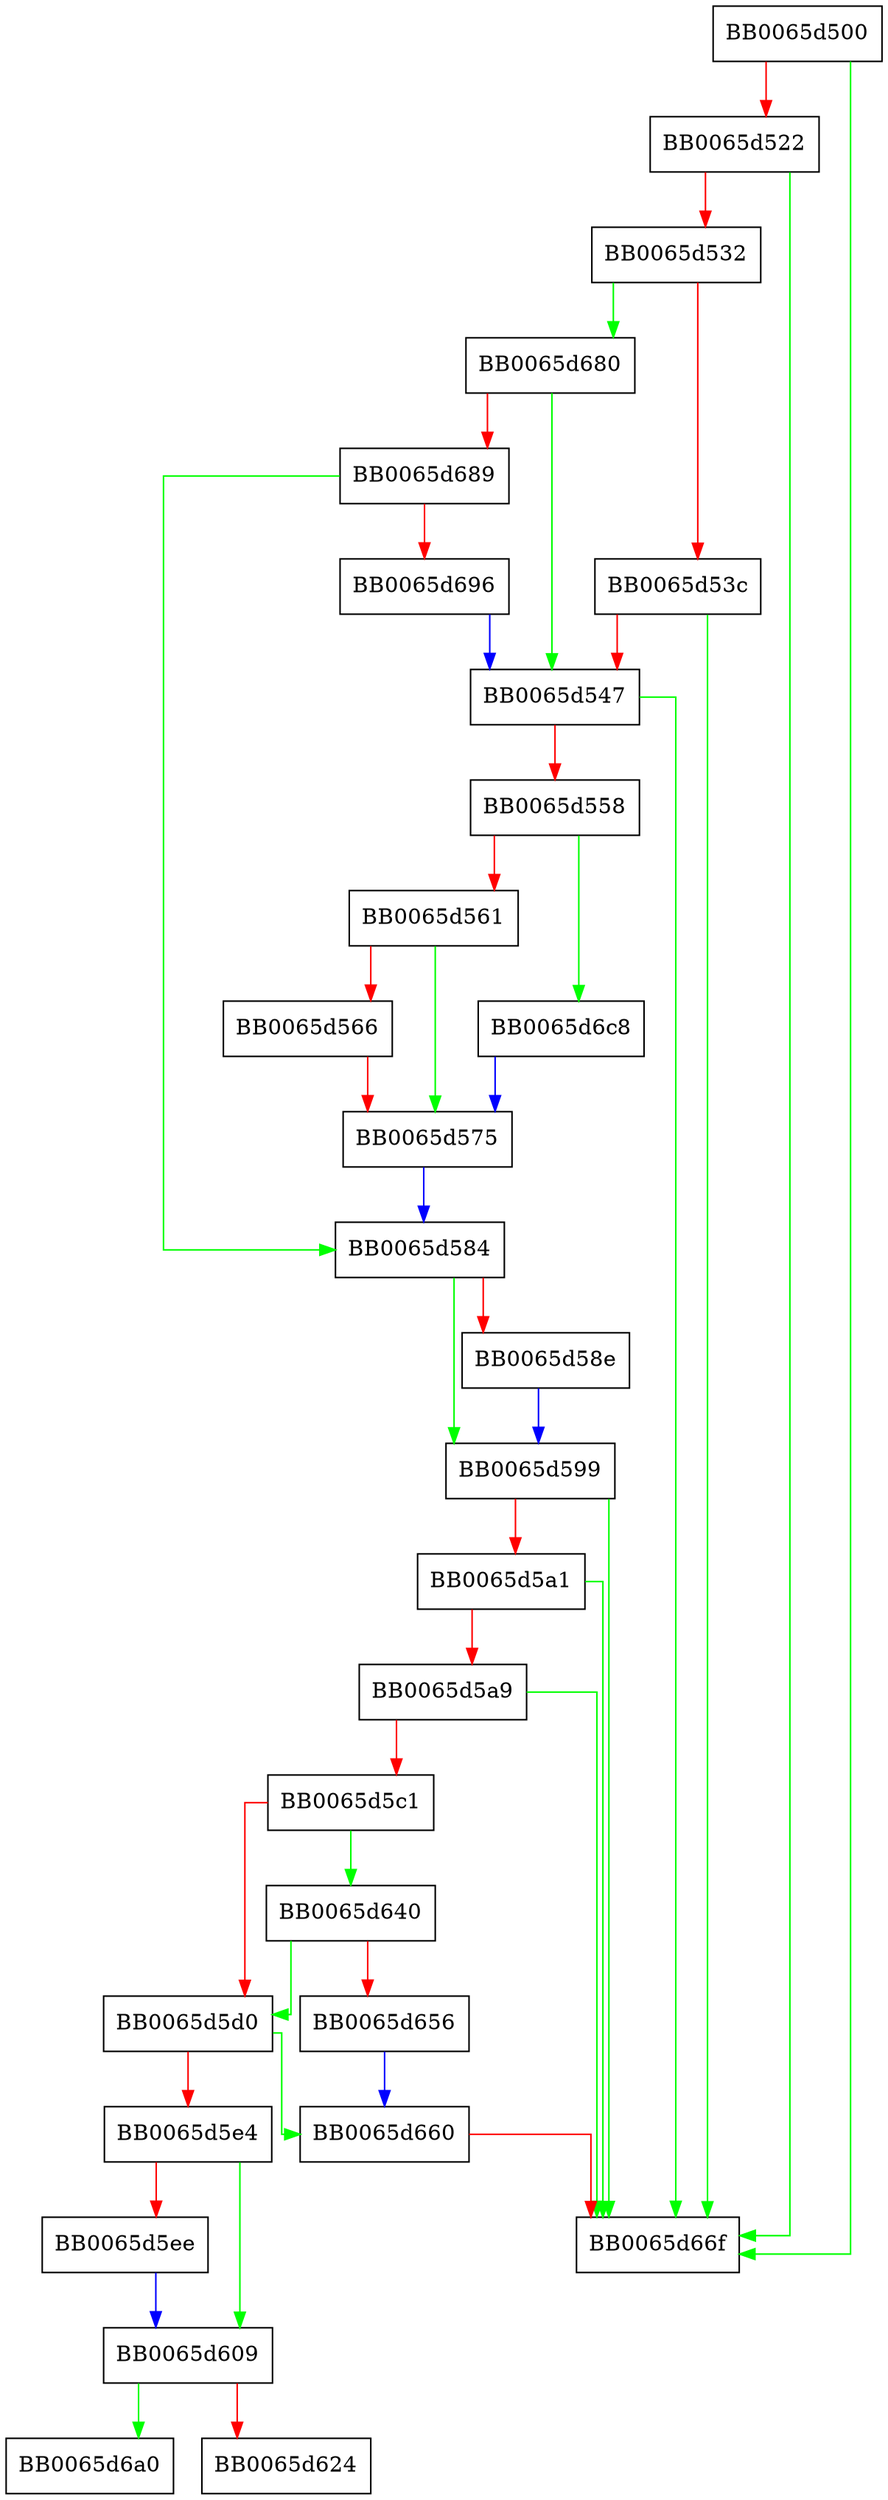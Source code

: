 digraph X509v3_addr_add_prefix {
  node [shape="box"];
  graph [splines=ortho];
  BB0065d500 -> BB0065d66f [color="green"];
  BB0065d500 -> BB0065d522 [color="red"];
  BB0065d522 -> BB0065d66f [color="green"];
  BB0065d522 -> BB0065d532 [color="red"];
  BB0065d532 -> BB0065d680 [color="green"];
  BB0065d532 -> BB0065d53c [color="red"];
  BB0065d53c -> BB0065d66f [color="green"];
  BB0065d53c -> BB0065d547 [color="red"];
  BB0065d547 -> BB0065d66f [color="green"];
  BB0065d547 -> BB0065d558 [color="red"];
  BB0065d558 -> BB0065d6c8 [color="green"];
  BB0065d558 -> BB0065d561 [color="red"];
  BB0065d561 -> BB0065d575 [color="green"];
  BB0065d561 -> BB0065d566 [color="red"];
  BB0065d566 -> BB0065d575 [color="red"];
  BB0065d575 -> BB0065d584 [color="blue"];
  BB0065d584 -> BB0065d599 [color="green"];
  BB0065d584 -> BB0065d58e [color="red"];
  BB0065d58e -> BB0065d599 [color="blue"];
  BB0065d599 -> BB0065d66f [color="green"];
  BB0065d599 -> BB0065d5a1 [color="red"];
  BB0065d5a1 -> BB0065d66f [color="green"];
  BB0065d5a1 -> BB0065d5a9 [color="red"];
  BB0065d5a9 -> BB0065d66f [color="green"];
  BB0065d5a9 -> BB0065d5c1 [color="red"];
  BB0065d5c1 -> BB0065d640 [color="green"];
  BB0065d5c1 -> BB0065d5d0 [color="red"];
  BB0065d5d0 -> BB0065d660 [color="green"];
  BB0065d5d0 -> BB0065d5e4 [color="red"];
  BB0065d5e4 -> BB0065d609 [color="green"];
  BB0065d5e4 -> BB0065d5ee [color="red"];
  BB0065d5ee -> BB0065d609 [color="blue"];
  BB0065d609 -> BB0065d6a0 [color="green"];
  BB0065d609 -> BB0065d624 [color="red"];
  BB0065d640 -> BB0065d5d0 [color="green"];
  BB0065d640 -> BB0065d656 [color="red"];
  BB0065d656 -> BB0065d660 [color="blue"];
  BB0065d660 -> BB0065d66f [color="red"];
  BB0065d680 -> BB0065d547 [color="green"];
  BB0065d680 -> BB0065d689 [color="red"];
  BB0065d689 -> BB0065d584 [color="green"];
  BB0065d689 -> BB0065d696 [color="red"];
  BB0065d696 -> BB0065d547 [color="blue"];
  BB0065d6c8 -> BB0065d575 [color="blue"];
}